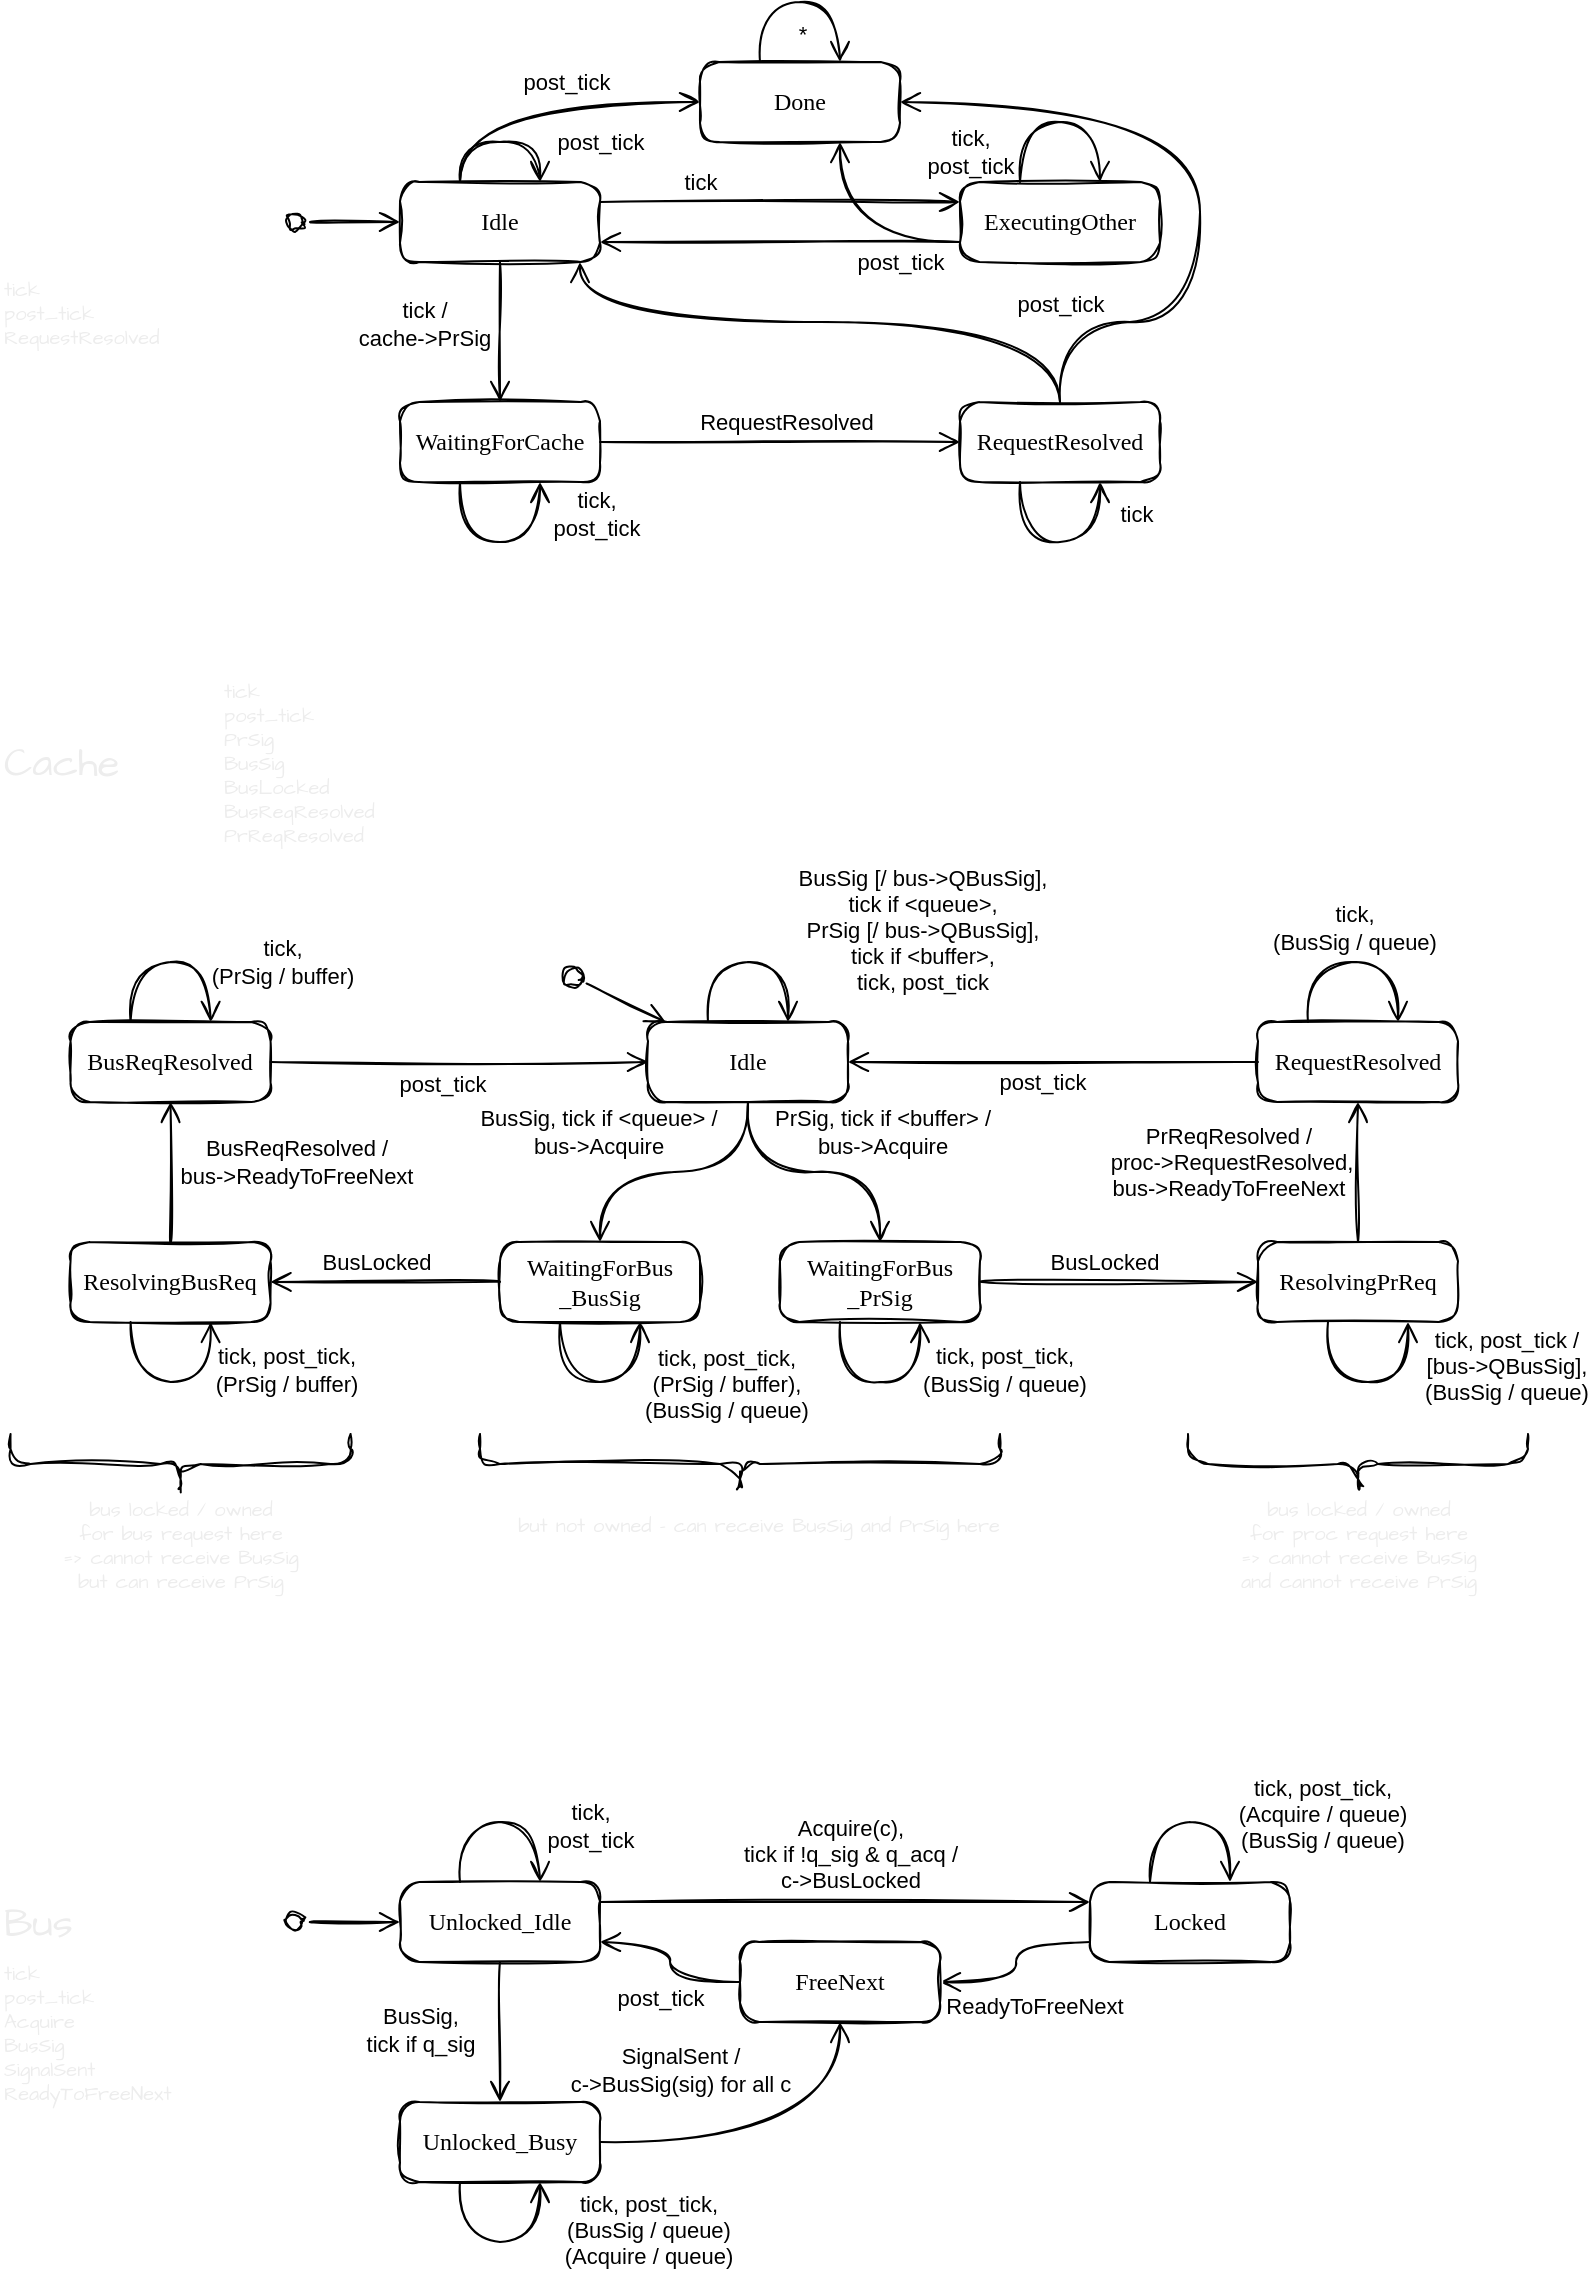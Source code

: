 <mxfile version="20.5.3"><diagram name="Page-1" id="58cdce13-f638-feb5-8d6f-7d28b1aa9fa0"><mxGraphModel dx="813" dy="438" grid="1" gridSize="10" guides="1" tooltips="1" connect="1" arrows="1" fold="1" page="1" pageScale="1" pageWidth="827" pageHeight="1169" math="0" shadow="0"><root><mxCell id="0"/><mxCell id="1" parent="0"/><mxCell id="382b91b5511bd0f7-1" value="" style="ellipse;html=1;shape=startState;rounded=1;shadow=0;comic=0;labelBackgroundColor=none;fontFamily=Verdana;fontSize=12;align=center;direction=south;sketch=1;" parent="1" vertex="1"><mxGeometry x="160" y="112.5" width="15" height="15" as="geometry"/></mxCell><mxCell id="382b91b5511bd0f7-6" value="Idle" style="rounded=1;whiteSpace=wrap;html=1;arcSize=24;shadow=0;comic=0;labelBackgroundColor=none;fontFamily=Verdana;fontSize=12;align=center;sketch=1;" parent="1" vertex="1"><mxGeometry x="220" y="100" width="100" height="40" as="geometry"/></mxCell><mxCell id="2a3bc250acf0617d-9" style="edgeStyle=orthogonalEdgeStyle;html=1;labelBackgroundColor=none;endArrow=open;endSize=8;fontFamily=Verdana;fontSize=12;align=left;rounded=1;sketch=1;curved=1;" parent="1" source="382b91b5511bd0f7-1" target="382b91b5511bd0f7-6" edge="1"><mxGeometry relative="1" as="geometry"/></mxCell><mxCell id="48g4FuNaFuZ4xopkXNud-1" value="ExecutingOther" style="rounded=1;whiteSpace=wrap;html=1;arcSize=24;shadow=0;comic=0;labelBackgroundColor=none;fontFamily=Verdana;fontSize=12;align=center;sketch=1;" parent="1" vertex="1"><mxGeometry x="500" y="100" width="100" height="40" as="geometry"/></mxCell><mxCell id="48g4FuNaFuZ4xopkXNud-3" style="edgeStyle=orthogonalEdgeStyle;html=1;labelBackgroundColor=none;endArrow=open;endSize=8;fontFamily=Verdana;fontSize=12;align=left;rounded=1;sketch=1;curved=1;" parent="1" source="382b91b5511bd0f7-6" target="48g4FuNaFuZ4xopkXNud-1" edge="1"><mxGeometry relative="1" as="geometry"><Array as="points"><mxPoint x="480" y="110"/><mxPoint x="480" y="110"/></Array><mxPoint x="340" y="190" as="sourcePoint"/><mxPoint x="340" y="130" as="targetPoint"/></mxGeometry></mxCell><mxCell id="48g4FuNaFuZ4xopkXNud-19" value="tick" style="edgeLabel;html=1;align=center;verticalAlign=middle;resizable=0;points=[];rounded=1;sketch=1;" parent="48g4FuNaFuZ4xopkXNud-3" vertex="1" connectable="0"><mxGeometry x="0.109" y="-1" relative="1" as="geometry"><mxPoint x="-50" y="-11" as="offset"/></mxGeometry></mxCell><mxCell id="48g4FuNaFuZ4xopkXNud-4" value="Done" style="rounded=1;whiteSpace=wrap;html=1;arcSize=24;shadow=0;comic=0;labelBackgroundColor=none;fontFamily=Verdana;fontSize=12;align=center;sketch=1;" parent="1" vertex="1"><mxGeometry x="370" y="40" width="100" height="40" as="geometry"/></mxCell><mxCell id="48g4FuNaFuZ4xopkXNud-5" style="edgeStyle=orthogonalEdgeStyle;html=1;labelBackgroundColor=none;endArrow=open;endSize=8;fontFamily=Verdana;fontSize=12;align=left;rounded=1;sketch=1;curved=1;" parent="1" source="382b91b5511bd0f7-6" target="48g4FuNaFuZ4xopkXNud-4" edge="1"><mxGeometry relative="1" as="geometry"><Array as="points"><mxPoint x="250" y="60"/></Array><mxPoint x="130" y="60.029" as="sourcePoint"/><mxPoint x="150" y="70" as="targetPoint"/></mxGeometry></mxCell><mxCell id="48g4FuNaFuZ4xopkXNud-18" value="&lt;div&gt;post_tick&lt;/div&gt;" style="edgeLabel;html=1;align=center;verticalAlign=middle;resizable=0;points=[];rounded=1;sketch=1;" parent="48g4FuNaFuZ4xopkXNud-5" vertex="1" connectable="0"><mxGeometry x="0.135" relative="1" as="geometry"><mxPoint x="2" y="-10" as="offset"/></mxGeometry></mxCell><mxCell id="48g4FuNaFuZ4xopkXNud-6" value="WaitingForCache" style="rounded=1;whiteSpace=wrap;html=1;arcSize=24;shadow=0;comic=0;labelBackgroundColor=none;fontFamily=Verdana;fontSize=12;align=center;sketch=1;" parent="1" vertex="1"><mxGeometry x="220" y="210" width="100" height="40" as="geometry"/></mxCell><mxCell id="48g4FuNaFuZ4xopkXNud-7" style="edgeStyle=orthogonalEdgeStyle;html=1;labelBackgroundColor=none;endArrow=open;endSize=8;fontFamily=Verdana;fontSize=12;align=left;rounded=1;sketch=1;curved=1;" parent="1" source="382b91b5511bd0f7-6" target="48g4FuNaFuZ4xopkXNud-6" edge="1"><mxGeometry relative="1" as="geometry"><Array as="points"><mxPoint x="270" y="170"/><mxPoint x="270" y="170"/></Array><mxPoint x="280.029" y="110" as="sourcePoint"/><mxPoint x="400" y="70.029" as="targetPoint"/></mxGeometry></mxCell><mxCell id="48g4FuNaFuZ4xopkXNud-79" value="&lt;div&gt;tick / &lt;br&gt;&lt;/div&gt;&lt;div&gt;cache-&amp;gt;PrSig&lt;/div&gt;" style="edgeLabel;html=1;align=center;verticalAlign=middle;resizable=0;points=[];rounded=1;sketch=1;" parent="48g4FuNaFuZ4xopkXNud-7" vertex="1" connectable="0"><mxGeometry x="-0.678" relative="1" as="geometry"><mxPoint x="-38" y="19" as="offset"/></mxGeometry></mxCell><mxCell id="48g4FuNaFuZ4xopkXNud-8" value="RequestResolved" style="rounded=1;whiteSpace=wrap;html=1;arcSize=24;shadow=0;comic=0;labelBackgroundColor=none;fontFamily=Verdana;fontSize=12;align=center;sketch=1;" parent="1" vertex="1"><mxGeometry x="500" y="210" width="100" height="40" as="geometry"/></mxCell><mxCell id="48g4FuNaFuZ4xopkXNud-9" style="edgeStyle=orthogonalEdgeStyle;html=1;labelBackgroundColor=none;endArrow=open;endSize=8;fontFamily=Verdana;fontSize=12;align=left;rounded=1;sketch=1;curved=1;" parent="1" source="48g4FuNaFuZ4xopkXNud-6" target="48g4FuNaFuZ4xopkXNud-8" edge="1"><mxGeometry relative="1" as="geometry"><Array as="points"><mxPoint x="420" y="230"/><mxPoint x="420" y="230"/></Array><mxPoint x="610.029" y="160" as="sourcePoint"/><mxPoint x="740" y="90.029" as="targetPoint"/></mxGeometry></mxCell><mxCell id="48g4FuNaFuZ4xopkXNud-21" value="RequestResolved" style="edgeLabel;html=1;align=center;verticalAlign=middle;resizable=0;points=[];rounded=1;sketch=1;" parent="48g4FuNaFuZ4xopkXNud-9" vertex="1" connectable="0"><mxGeometry x="-0.063" relative="1" as="geometry"><mxPoint x="8" y="-10" as="offset"/></mxGeometry></mxCell><mxCell id="48g4FuNaFuZ4xopkXNud-10" style="edgeStyle=orthogonalEdgeStyle;html=1;labelBackgroundColor=none;endArrow=open;endSize=8;fontFamily=Verdana;fontSize=12;align=left;rounded=1;sketch=1;curved=1;" parent="1" source="48g4FuNaFuZ4xopkXNud-8" target="382b91b5511bd0f7-6" edge="1"><mxGeometry relative="1" as="geometry"><Array as="points"><mxPoint x="550" y="170"/><mxPoint x="310" y="170"/></Array><mxPoint x="330" y="240" as="sourcePoint"/><mxPoint x="590" y="240" as="targetPoint"/></mxGeometry></mxCell><mxCell id="48g4FuNaFuZ4xopkXNud-11" style="edgeStyle=orthogonalEdgeStyle;html=1;labelBackgroundColor=none;endArrow=open;endSize=8;fontFamily=Verdana;fontSize=12;align=left;rounded=1;sketch=1;curved=1;" parent="1" source="48g4FuNaFuZ4xopkXNud-8" target="48g4FuNaFuZ4xopkXNud-4" edge="1"><mxGeometry relative="1" as="geometry"><Array as="points"><mxPoint x="550" y="170"/><mxPoint x="620" y="170"/><mxPoint x="620" y="60"/></Array><mxPoint x="640.029" y="220" as="sourcePoint"/><mxPoint x="320.029" y="150" as="targetPoint"/></mxGeometry></mxCell><mxCell id="48g4FuNaFuZ4xopkXNud-16" value="post_tick" style="edgeLabel;html=1;align=center;verticalAlign=middle;resizable=0;points=[];rounded=1;sketch=1;" parent="48g4FuNaFuZ4xopkXNud-11" vertex="1" connectable="0"><mxGeometry x="-0.924" y="-1" relative="1" as="geometry"><mxPoint x="-1" y="-35" as="offset"/></mxGeometry></mxCell><mxCell id="48g4FuNaFuZ4xopkXNud-12" style="edgeStyle=orthogonalEdgeStyle;html=1;labelBackgroundColor=none;endArrow=open;endSize=8;fontFamily=Verdana;fontSize=12;align=left;rounded=1;sketch=1;curved=1;" parent="1" source="48g4FuNaFuZ4xopkXNud-1" target="48g4FuNaFuZ4xopkXNud-1" edge="1"><mxGeometry relative="1" as="geometry"><Array as="points"><mxPoint x="530" y="70"/><mxPoint x="570" y="70"/></Array><mxPoint x="499.999" y="80" as="sourcePoint"/><mxPoint x="619.97" y="40.029" as="targetPoint"/></mxGeometry></mxCell><mxCell id="48g4FuNaFuZ4xopkXNud-34" value="&lt;div&gt;tick,&lt;/div&gt;&lt;div&gt;post_tick&lt;br&gt;&lt;/div&gt;" style="edgeLabel;html=1;align=center;verticalAlign=middle;resizable=0;points=[];rounded=1;sketch=1;" parent="48g4FuNaFuZ4xopkXNud-12" vertex="1" connectable="0"><mxGeometry x="-0.175" y="-2" relative="1" as="geometry"><mxPoint x="-37" y="13" as="offset"/></mxGeometry></mxCell><mxCell id="48g4FuNaFuZ4xopkXNud-13" style="edgeStyle=orthogonalEdgeStyle;html=1;labelBackgroundColor=none;endArrow=open;endSize=8;fontFamily=Verdana;fontSize=12;align=left;rounded=1;sketch=1;curved=1;" parent="1" source="48g4FuNaFuZ4xopkXNud-6" target="48g4FuNaFuZ4xopkXNud-6" edge="1"><mxGeometry relative="1" as="geometry"><Array as="points"><mxPoint x="250" y="280"/><mxPoint x="290" y="280"/></Array><mxPoint x="620.029" y="319.97" as="sourcePoint"/><mxPoint x="660.029" y="319.97" as="targetPoint"/></mxGeometry></mxCell><mxCell id="48g4FuNaFuZ4xopkXNud-17" value="&lt;div&gt;tick,&lt;/div&gt;&lt;div&gt;post_tick&lt;br&gt;&lt;/div&gt;" style="edgeLabel;html=1;align=center;verticalAlign=middle;resizable=0;points=[];rounded=1;sketch=1;" parent="48g4FuNaFuZ4xopkXNud-13" vertex="1" connectable="0"><mxGeometry x="0.157" y="-2" relative="1" as="geometry"><mxPoint x="40" y="-16" as="offset"/></mxGeometry></mxCell><mxCell id="48g4FuNaFuZ4xopkXNud-14" style="edgeStyle=orthogonalEdgeStyle;html=1;labelBackgroundColor=none;endArrow=open;endSize=8;fontFamily=Verdana;fontSize=12;align=left;rounded=1;sketch=1;curved=1;" parent="1" source="48g4FuNaFuZ4xopkXNud-1" target="382b91b5511bd0f7-6" edge="1"><mxGeometry relative="1" as="geometry"><Array as="points"><mxPoint x="450" y="130"/><mxPoint x="450" y="130"/></Array><mxPoint x="330" y="120.029" as="sourcePoint"/><mxPoint x="590" y="120.029" as="targetPoint"/></mxGeometry></mxCell><mxCell id="48g4FuNaFuZ4xopkXNud-20" value="post_tick" style="edgeLabel;html=1;align=center;verticalAlign=middle;resizable=0;points=[];rounded=1;sketch=1;" parent="48g4FuNaFuZ4xopkXNud-14" vertex="1" connectable="0"><mxGeometry x="-0.052" y="1" relative="1" as="geometry"><mxPoint x="55" y="9" as="offset"/></mxGeometry></mxCell><mxCell id="48g4FuNaFuZ4xopkXNud-22" value="" style="ellipse;html=1;shape=startState;rounded=1;shadow=0;comic=0;labelBackgroundColor=none;fontFamily=Verdana;fontSize=12;align=center;direction=south;sketch=1;" parent="1" vertex="1"><mxGeometry x="299" y="490" width="15" height="15" as="geometry"/></mxCell><mxCell id="48g4FuNaFuZ4xopkXNud-23" value="Idle" style="rounded=1;whiteSpace=wrap;html=1;arcSize=24;shadow=0;comic=0;labelBackgroundColor=none;fontFamily=Verdana;fontSize=12;align=center;sketch=1;" parent="1" vertex="1"><mxGeometry x="344" y="519.97" width="100" height="40" as="geometry"/></mxCell><mxCell id="48g4FuNaFuZ4xopkXNud-24" style="html=1;labelBackgroundColor=none;endArrow=open;endSize=8;fontFamily=Verdana;fontSize=12;align=left;rounded=1;sketch=1;" parent="1" source="48g4FuNaFuZ4xopkXNud-22" target="48g4FuNaFuZ4xopkXNud-23" edge="1"><mxGeometry relative="1" as="geometry"/></mxCell><mxCell id="48g4FuNaFuZ4xopkXNud-26" value="ResolvingPrReq" style="rounded=1;whiteSpace=wrap;html=1;arcSize=24;shadow=0;comic=0;labelBackgroundColor=none;fontFamily=Verdana;fontSize=12;align=center;sketch=1;" parent="1" vertex="1"><mxGeometry x="649" y="629.97" width="100" height="40" as="geometry"/></mxCell><mxCell id="48g4FuNaFuZ4xopkXNud-30" style="edgeStyle=orthogonalEdgeStyle;html=1;labelBackgroundColor=none;endArrow=open;endSize=8;fontFamily=Verdana;fontSize=12;align=left;rounded=1;sketch=1;curved=1;" parent="1" source="48g4FuNaFuZ4xopkXNud-23" target="48g4FuNaFuZ4xopkXNud-23" edge="1"><mxGeometry relative="1" as="geometry"><Array as="points"><mxPoint x="374" y="490"/><mxPoint x="414" y="490"/></Array><mxPoint x="298.999" y="469.94" as="sourcePoint"/><mxPoint x="338.999" y="469.94" as="targetPoint"/></mxGeometry></mxCell><mxCell id="48g4FuNaFuZ4xopkXNud-31" value="&lt;div&gt;BusSig [/ bus-&amp;gt;QBusSig], &lt;br&gt;&lt;/div&gt;&lt;div&gt;tick if &amp;lt;queue&amp;gt;,&lt;/div&gt;&lt;div&gt;PrSig [/ bus-&amp;gt;QBusSig],&lt;br&gt;&lt;/div&gt;&lt;div&gt;tick if &amp;lt;buffer&amp;gt;,&lt;/div&gt;&lt;div&gt;tick, post_tick&lt;/div&gt;" style="edgeLabel;html=1;align=center;verticalAlign=middle;resizable=0;points=[];rounded=1;sketch=1;" parent="48g4FuNaFuZ4xopkXNud-30" vertex="1" connectable="0"><mxGeometry x="0.157" y="-2" relative="1" as="geometry"><mxPoint x="79" y="-18" as="offset"/></mxGeometry></mxCell><mxCell id="48g4FuNaFuZ4xopkXNud-35" style="edgeStyle=orthogonalEdgeStyle;html=1;labelBackgroundColor=none;endArrow=open;endSize=8;fontFamily=Verdana;fontSize=12;align=left;rounded=1;sketch=1;curved=1;" parent="1" source="48g4FuNaFuZ4xopkXNud-26" target="48g4FuNaFuZ4xopkXNud-26" edge="1"><mxGeometry relative="1" as="geometry"><Array as="points"><mxPoint x="684" y="700"/><mxPoint x="724" y="700"/></Array><mxPoint x="678.999" y="519.97" as="sourcePoint"/><mxPoint x="804" y="690" as="targetPoint"/></mxGeometry></mxCell><mxCell id="48g4FuNaFuZ4xopkXNud-36" value="&lt;div&gt;tick, post_tick / &lt;br&gt;&lt;/div&gt;&lt;div&gt;[bus-&amp;gt;QBusSig],&lt;/div&gt;&lt;div&gt;&lt;div&gt;(BusSig / queue)&lt;br&gt;&lt;/div&gt;&lt;/div&gt;" style="edgeLabel;html=1;align=center;verticalAlign=middle;resizable=0;points=[];rounded=1;sketch=1;" parent="48g4FuNaFuZ4xopkXNud-35" vertex="1" connectable="0"><mxGeometry x="-0.175" y="-2" relative="1" as="geometry"><mxPoint x="77" y="-10" as="offset"/></mxGeometry></mxCell><mxCell id="48g4FuNaFuZ4xopkXNud-38" value="&lt;div&gt;WaitingForBus&lt;/div&gt;&lt;div&gt;_PrSig&lt;br&gt;&lt;/div&gt;" style="rounded=1;whiteSpace=wrap;html=1;arcSize=24;shadow=0;comic=0;labelBackgroundColor=none;fontFamily=Verdana;fontSize=12;align=center;sketch=1;" parent="1" vertex="1"><mxGeometry x="410" y="629.97" width="100" height="40" as="geometry"/></mxCell><mxCell id="48g4FuNaFuZ4xopkXNud-39" style="edgeStyle=orthogonalEdgeStyle;html=1;labelBackgroundColor=none;endArrow=open;endSize=8;fontFamily=Verdana;fontSize=12;align=left;rounded=1;sketch=1;curved=1;" parent="1" source="48g4FuNaFuZ4xopkXNud-23" target="48g4FuNaFuZ4xopkXNud-38" edge="1"><mxGeometry relative="1" as="geometry"><Array as="points"/><mxPoint x="394.029" y="559.97" as="sourcePoint"/><mxPoint x="524" y="489.999" as="targetPoint"/></mxGeometry></mxCell><mxCell id="48g4FuNaFuZ4xopkXNud-42" value="&lt;div&gt;PrSig, tick if &amp;lt;buffer&amp;gt; /&lt;/div&gt;&lt;div&gt;bus-&amp;gt;Acquire&lt;br&gt;&lt;/div&gt;" style="edgeLabel;html=1;align=center;verticalAlign=middle;resizable=0;points=[];rounded=1;sketch=1;" parent="48g4FuNaFuZ4xopkXNud-39" vertex="1" connectable="0"><mxGeometry x="0.269" y="1" relative="1" as="geometry"><mxPoint x="15" y="-19" as="offset"/></mxGeometry></mxCell><mxCell id="48g4FuNaFuZ4xopkXNud-40" style="edgeStyle=orthogonalEdgeStyle;html=1;labelBackgroundColor=none;endArrow=open;endSize=8;fontFamily=Verdana;fontSize=12;align=left;rounded=1;sketch=1;curved=1;" parent="1" source="48g4FuNaFuZ4xopkXNud-38" target="48g4FuNaFuZ4xopkXNud-38" edge="1"><mxGeometry relative="1" as="geometry"><Array as="points"><mxPoint x="440" y="700"/><mxPoint x="480" y="700"/></Array><mxPoint x="744.029" y="739.94" as="sourcePoint"/><mxPoint x="784.029" y="739.94" as="targetPoint"/></mxGeometry></mxCell><mxCell id="48g4FuNaFuZ4xopkXNud-41" value="&lt;div&gt;tick, post_tick,&lt;/div&gt;&lt;div&gt;(BusSig / queue)&lt;br&gt;&lt;/div&gt;" style="edgeLabel;html=1;align=center;verticalAlign=middle;resizable=0;points=[];rounded=1;sketch=1;" parent="48g4FuNaFuZ4xopkXNud-40" vertex="1" connectable="0"><mxGeometry x="0.157" y="-2" relative="1" as="geometry"><mxPoint x="54" y="-8" as="offset"/></mxGeometry></mxCell><mxCell id="48g4FuNaFuZ4xopkXNud-43" style="edgeStyle=orthogonalEdgeStyle;html=1;labelBackgroundColor=none;endArrow=open;endSize=8;fontFamily=Verdana;fontSize=12;align=left;rounded=1;sketch=1;curved=1;" parent="1" source="48g4FuNaFuZ4xopkXNud-38" target="48g4FuNaFuZ4xopkXNud-26" edge="1"><mxGeometry relative="1" as="geometry"><Array as="points"><mxPoint x="739" y="649.97"/></Array><mxPoint x="454" y="539.999" as="sourcePoint"/><mxPoint x="699" y="539.999" as="targetPoint"/></mxGeometry></mxCell><mxCell id="48g4FuNaFuZ4xopkXNud-44" value="&lt;div&gt;BusLocked&lt;/div&gt;" style="edgeLabel;html=1;align=center;verticalAlign=middle;resizable=0;points=[];rounded=1;sketch=1;" parent="48g4FuNaFuZ4xopkXNud-43" vertex="1" connectable="0"><mxGeometry x="0.135" relative="1" as="geometry"><mxPoint x="-17" y="-10" as="offset"/></mxGeometry></mxCell><mxCell id="48g4FuNaFuZ4xopkXNud-45" value="" style="ellipse;html=1;shape=startState;rounded=1;shadow=0;comic=0;labelBackgroundColor=none;fontFamily=Verdana;fontSize=12;align=center;direction=south;sketch=1;" parent="1" vertex="1"><mxGeometry x="160" y="962.5" width="15" height="15" as="geometry"/></mxCell><mxCell id="48g4FuNaFuZ4xopkXNud-46" value="Unlocked_Idle" style="rounded=1;whiteSpace=wrap;html=1;arcSize=24;shadow=0;comic=0;labelBackgroundColor=none;fontFamily=Verdana;fontSize=12;align=center;sketch=1;" parent="1" vertex="1"><mxGeometry x="220" y="950" width="100" height="40" as="geometry"/></mxCell><mxCell id="48g4FuNaFuZ4xopkXNud-47" style="edgeStyle=orthogonalEdgeStyle;html=1;labelBackgroundColor=none;endArrow=open;endSize=8;fontFamily=Verdana;fontSize=12;align=left;rounded=1;sketch=1;curved=1;" parent="1" source="48g4FuNaFuZ4xopkXNud-45" target="48g4FuNaFuZ4xopkXNud-46" edge="1"><mxGeometry relative="1" as="geometry"/></mxCell><mxCell id="48g4FuNaFuZ4xopkXNud-48" value="Locked" style="rounded=1;whiteSpace=wrap;html=1;arcSize=24;shadow=0;comic=0;labelBackgroundColor=none;fontFamily=Verdana;fontSize=12;align=center;sketch=1;" parent="1" vertex="1"><mxGeometry x="565" y="950" width="100" height="40" as="geometry"/></mxCell><mxCell id="48g4FuNaFuZ4xopkXNud-49" style="edgeStyle=orthogonalEdgeStyle;html=1;labelBackgroundColor=none;endArrow=open;endSize=8;fontFamily=Verdana;fontSize=12;align=left;rounded=1;sketch=1;curved=1;" parent="1" source="48g4FuNaFuZ4xopkXNud-46" target="48g4FuNaFuZ4xopkXNud-48" edge="1"><mxGeometry relative="1" as="geometry"><Array as="points"><mxPoint x="415" y="960"/><mxPoint x="415" y="960"/></Array><mxPoint x="130" y="910.029" as="sourcePoint"/><mxPoint x="150" y="920" as="targetPoint"/></mxGeometry></mxCell><mxCell id="48g4FuNaFuZ4xopkXNud-50" value="&lt;div&gt;Acquire(c),&lt;/div&gt;&lt;div&gt;tick if !q_sig &amp;amp; q_acq / &lt;br&gt;&lt;/div&gt;&lt;div&gt;c-&amp;gt;BusLocked&lt;/div&gt;" style="edgeLabel;html=1;align=center;verticalAlign=middle;resizable=0;points=[];rounded=1;sketch=1;" parent="48g4FuNaFuZ4xopkXNud-49" vertex="1" connectable="0"><mxGeometry x="0.135" relative="1" as="geometry"><mxPoint x="-14" y="-24" as="offset"/></mxGeometry></mxCell><mxCell id="48g4FuNaFuZ4xopkXNud-51" style="edgeStyle=orthogonalEdgeStyle;html=1;labelBackgroundColor=none;endArrow=open;endSize=8;fontFamily=Verdana;fontSize=12;align=left;rounded=1;sketch=1;curved=1;" parent="1" source="48g4FuNaFuZ4xopkXNud-46" target="48g4FuNaFuZ4xopkXNud-46" edge="1"><mxGeometry relative="1" as="geometry"><Array as="points"><mxPoint x="250" y="920"/><mxPoint x="290" y="920"/></Array><mxPoint x="174.999" y="899.97" as="sourcePoint"/><mxPoint x="214.999" y="899.97" as="targetPoint"/></mxGeometry></mxCell><mxCell id="48g4FuNaFuZ4xopkXNud-52" value="&lt;div&gt;tick,&lt;/div&gt;&lt;div&gt;post_tick&lt;br&gt;&lt;/div&gt;" style="edgeLabel;html=1;align=center;verticalAlign=middle;resizable=0;points=[];rounded=1;sketch=1;" parent="48g4FuNaFuZ4xopkXNud-51" vertex="1" connectable="0"><mxGeometry x="0.157" y="-2" relative="1" as="geometry"><mxPoint x="37" as="offset"/></mxGeometry></mxCell><mxCell id="48g4FuNaFuZ4xopkXNud-53" style="edgeStyle=orthogonalEdgeStyle;html=1;labelBackgroundColor=none;endArrow=open;endSize=8;fontFamily=Verdana;fontSize=12;align=left;rounded=1;sketch=1;curved=1;" parent="1" source="48g4FuNaFuZ4xopkXNud-48" target="48g4FuNaFuZ4xopkXNud-64" edge="1"><mxGeometry relative="1" as="geometry"><Array as="points"><mxPoint x="528" y="980"/><mxPoint x="528" y="1000"/></Array><mxPoint x="330" y="989.999" as="sourcePoint"/><mxPoint x="575" y="989.999" as="targetPoint"/></mxGeometry></mxCell><mxCell id="48g4FuNaFuZ4xopkXNud-54" value="ReadyToFreeNext" style="edgeLabel;html=1;align=center;verticalAlign=middle;resizable=0;points=[];rounded=1;sketch=1;" parent="48g4FuNaFuZ4xopkXNud-53" vertex="1" connectable="0"><mxGeometry x="0.135" relative="1" as="geometry"><mxPoint x="9" y="15" as="offset"/></mxGeometry></mxCell><mxCell id="48g4FuNaFuZ4xopkXNud-55" style="edgeStyle=orthogonalEdgeStyle;html=1;labelBackgroundColor=none;endArrow=open;endSize=8;fontFamily=Verdana;fontSize=12;align=left;rounded=1;sketch=1;curved=1;" parent="1" source="48g4FuNaFuZ4xopkXNud-48" target="48g4FuNaFuZ4xopkXNud-48" edge="1"><mxGeometry relative="1" as="geometry"><Array as="points"><mxPoint x="595" y="920"/><mxPoint x="635" y="920"/></Array><mxPoint x="594.999" y="950" as="sourcePoint"/><mxPoint x="634.999" y="950" as="targetPoint"/></mxGeometry></mxCell><mxCell id="48g4FuNaFuZ4xopkXNud-56" value="&lt;div&gt;tick, post_tick,&lt;/div&gt;&lt;div&gt;(Acquire / queue)&lt;/div&gt;&lt;div&gt;(BusSig / queue)&lt;br&gt;&lt;/div&gt;" style="edgeLabel;html=1;align=center;verticalAlign=middle;resizable=0;points=[];rounded=1;sketch=1;" parent="48g4FuNaFuZ4xopkXNud-55" vertex="1" connectable="0"><mxGeometry x="-0.175" y="-2" relative="1" as="geometry"><mxPoint x="74" y="-6" as="offset"/></mxGeometry></mxCell><mxCell id="48g4FuNaFuZ4xopkXNud-57" value="Unlocked_Busy" style="rounded=1;whiteSpace=wrap;html=1;arcSize=24;shadow=0;comic=0;labelBackgroundColor=none;fontFamily=Verdana;fontSize=12;align=center;sketch=1;" parent="1" vertex="1"><mxGeometry x="220" y="1060" width="100" height="40" as="geometry"/></mxCell><mxCell id="48g4FuNaFuZ4xopkXNud-58" style="edgeStyle=orthogonalEdgeStyle;html=1;labelBackgroundColor=none;endArrow=open;endSize=8;fontFamily=Verdana;fontSize=12;align=left;rounded=1;sketch=1;curved=1;" parent="1" source="48g4FuNaFuZ4xopkXNud-46" target="48g4FuNaFuZ4xopkXNud-57" edge="1"><mxGeometry relative="1" as="geometry"><Array as="points"><mxPoint x="270" y="1010"/><mxPoint x="270" y="1010"/></Array><mxPoint x="270.029" y="990" as="sourcePoint"/><mxPoint x="400" y="920.029" as="targetPoint"/></mxGeometry></mxCell><mxCell id="48g4FuNaFuZ4xopkXNud-59" value="&lt;div&gt;BusSig, &lt;br&gt;&lt;/div&gt;&lt;div&gt;tick if q_sig&lt;br&gt;&lt;/div&gt;" style="edgeLabel;html=1;align=center;verticalAlign=middle;resizable=0;points=[];rounded=1;sketch=1;" parent="48g4FuNaFuZ4xopkXNud-58" vertex="1" connectable="0"><mxGeometry x="0.269" y="1" relative="1" as="geometry"><mxPoint x="-41" y="-11" as="offset"/></mxGeometry></mxCell><mxCell id="48g4FuNaFuZ4xopkXNud-60" style="edgeStyle=orthogonalEdgeStyle;html=1;labelBackgroundColor=none;endArrow=open;endSize=8;fontFamily=Verdana;fontSize=12;align=left;rounded=1;sketch=1;curved=1;" parent="1" source="48g4FuNaFuZ4xopkXNud-57" target="48g4FuNaFuZ4xopkXNud-57" edge="1"><mxGeometry relative="1" as="geometry"><Array as="points"><mxPoint x="250" y="1130"/><mxPoint x="290" y="1130"/></Array><mxPoint x="620.029" y="1169.97" as="sourcePoint"/><mxPoint x="660.029" y="1169.97" as="targetPoint"/></mxGeometry></mxCell><mxCell id="48g4FuNaFuZ4xopkXNud-61" value="&lt;div&gt;tick, post_tick,&lt;/div&gt;&lt;div&gt;(BusSig / queue)&lt;/div&gt;&lt;div&gt;(Acquire / queue)&lt;br&gt;&lt;/div&gt;" style="edgeLabel;html=1;align=center;verticalAlign=middle;resizable=0;points=[];rounded=1;sketch=1;" parent="48g4FuNaFuZ4xopkXNud-60" vertex="1" connectable="0"><mxGeometry x="0.157" y="-2" relative="1" as="geometry"><mxPoint x="66" y="-8" as="offset"/></mxGeometry></mxCell><mxCell id="48g4FuNaFuZ4xopkXNud-64" value="FreeNext" style="rounded=1;whiteSpace=wrap;html=1;arcSize=24;shadow=0;comic=0;labelBackgroundColor=none;fontFamily=Verdana;fontSize=12;align=center;sketch=1;" parent="1" vertex="1"><mxGeometry x="390" y="980" width="100" height="40" as="geometry"/></mxCell><mxCell id="48g4FuNaFuZ4xopkXNud-65" style="edgeStyle=orthogonalEdgeStyle;html=1;labelBackgroundColor=none;endArrow=open;endSize=8;fontFamily=Verdana;fontSize=12;align=left;rounded=1;sketch=1;curved=1;" parent="1" source="48g4FuNaFuZ4xopkXNud-64" target="48g4FuNaFuZ4xopkXNud-46" edge="1"><mxGeometry relative="1" as="geometry"><Array as="points"><mxPoint x="355" y="1000"/><mxPoint x="355" y="980"/></Array><mxPoint x="415" y="879.999" as="sourcePoint"/><mxPoint x="340" y="909.999" as="targetPoint"/></mxGeometry></mxCell><mxCell id="48g4FuNaFuZ4xopkXNud-66" value="post_tick" style="edgeLabel;html=1;align=center;verticalAlign=middle;resizable=0;points=[];rounded=1;sketch=1;" parent="48g4FuNaFuZ4xopkXNud-65" vertex="1" connectable="0"><mxGeometry x="0.135" relative="1" as="geometry"><mxPoint x="-5" y="24" as="offset"/></mxGeometry></mxCell><mxCell id="48g4FuNaFuZ4xopkXNud-68" style="edgeStyle=orthogonalEdgeStyle;html=1;labelBackgroundColor=none;endArrow=open;endSize=8;fontFamily=Verdana;fontSize=12;align=left;rounded=1;sketch=1;curved=1;" parent="1" source="48g4FuNaFuZ4xopkXNud-57" target="48g4FuNaFuZ4xopkXNud-64" edge="1"><mxGeometry relative="1" as="geometry"><Array as="points"><mxPoint x="440" y="1080"/></Array><mxPoint x="260.029" y="1000" as="sourcePoint"/><mxPoint x="260.029" y="1070" as="targetPoint"/></mxGeometry></mxCell><mxCell id="48g4FuNaFuZ4xopkXNud-69" value="&lt;div&gt;SignalSent /&lt;/div&gt;&lt;div&gt;c-&amp;gt;BusSig(sig) for all c&lt;br&gt;&lt;/div&gt;" style="edgeLabel;html=1;align=center;verticalAlign=middle;resizable=0;points=[];rounded=1;sketch=1;" parent="48g4FuNaFuZ4xopkXNud-68" vertex="1" connectable="0"><mxGeometry x="0.269" y="1" relative="1" as="geometry"><mxPoint x="-74" y="-35" as="offset"/></mxGeometry></mxCell><mxCell id="48g4FuNaFuZ4xopkXNud-74" value="RequestResolved" style="rounded=1;whiteSpace=wrap;html=1;arcSize=24;shadow=0;comic=0;labelBackgroundColor=none;fontFamily=Verdana;fontSize=12;align=center;sketch=1;" parent="1" vertex="1"><mxGeometry x="649" y="519.97" width="100" height="40" as="geometry"/></mxCell><mxCell id="48g4FuNaFuZ4xopkXNud-75" style="edgeStyle=orthogonalEdgeStyle;html=1;labelBackgroundColor=none;endArrow=open;endSize=8;fontFamily=Verdana;fontSize=12;align=left;rounded=1;sketch=1;curved=1;" parent="1" source="48g4FuNaFuZ4xopkXNud-26" target="48g4FuNaFuZ4xopkXNud-74" edge="1"><mxGeometry relative="1" as="geometry"><Array as="points"><mxPoint x="699" y="610"/><mxPoint x="699" y="610"/></Array><mxPoint x="689" y="529.97" as="sourcePoint"/><mxPoint x="729" y="529.97" as="targetPoint"/></mxGeometry></mxCell><mxCell id="48g4FuNaFuZ4xopkXNud-76" value="&lt;div&gt;PrReqResolved /&lt;/div&gt;&lt;div&gt;&amp;nbsp;proc-&amp;gt;RequestResolved,&lt;/div&gt;&lt;div&gt;bus-&amp;gt;ReadyToFreeNext&lt;br&gt;&lt;/div&gt;" style="edgeLabel;html=1;align=center;verticalAlign=middle;resizable=0;points=[];rounded=1;sketch=1;" parent="48g4FuNaFuZ4xopkXNud-75" vertex="1" connectable="0"><mxGeometry x="-0.175" y="-2" relative="1" as="geometry"><mxPoint x="-67" y="-11" as="offset"/></mxGeometry></mxCell><mxCell id="48g4FuNaFuZ4xopkXNud-77" style="edgeStyle=orthogonalEdgeStyle;html=1;labelBackgroundColor=none;endArrow=open;endSize=8;fontFamily=Verdana;fontSize=12;align=left;rounded=1;sketch=1;curved=1;" parent="1" source="48g4FuNaFuZ4xopkXNud-74" target="48g4FuNaFuZ4xopkXNud-23" edge="1"><mxGeometry relative="1" as="geometry"><Array as="points"><mxPoint x="574" y="540"/><mxPoint x="574" y="540"/></Array><mxPoint x="484.029" y="569.94" as="sourcePoint"/><mxPoint x="394" y="589.999" as="targetPoint"/></mxGeometry></mxCell><mxCell id="48g4FuNaFuZ4xopkXNud-78" value="post_tick" style="edgeLabel;html=1;align=center;verticalAlign=middle;resizable=0;points=[];rounded=1;sketch=1;" parent="48g4FuNaFuZ4xopkXNud-77" vertex="1" connectable="0"><mxGeometry x="-0.175" y="-2" relative="1" as="geometry"><mxPoint x="-24" y="12" as="offset"/></mxGeometry></mxCell><mxCell id="48g4FuNaFuZ4xopkXNud-80" style="edgeStyle=orthogonalEdgeStyle;html=1;labelBackgroundColor=none;endArrow=open;endSize=8;fontFamily=Verdana;fontSize=12;align=left;rounded=1;sketch=1;curved=1;" parent="1" source="48g4FuNaFuZ4xopkXNud-4" target="48g4FuNaFuZ4xopkXNud-4" edge="1"><mxGeometry relative="1" as="geometry"><Array as="points"><mxPoint x="400" y="10"/><mxPoint x="440" y="10"/></Array><mxPoint x="399.999" y="40" as="sourcePoint"/><mxPoint x="439.999" y="40" as="targetPoint"/></mxGeometry></mxCell><mxCell id="48g4FuNaFuZ4xopkXNud-81" value="*" style="edgeLabel;html=1;align=center;verticalAlign=middle;resizable=0;points=[];rounded=1;sketch=1;" parent="48g4FuNaFuZ4xopkXNud-80" vertex="1" connectable="0"><mxGeometry x="-0.175" y="-2" relative="1" as="geometry"><mxPoint x="9" y="14" as="offset"/></mxGeometry></mxCell><mxCell id="48g4FuNaFuZ4xopkXNud-84" style="edgeStyle=orthogonalEdgeStyle;html=1;labelBackgroundColor=none;endArrow=open;endSize=8;fontFamily=Verdana;fontSize=12;align=left;rounded=1;sketch=1;curved=1;" parent="1" source="48g4FuNaFuZ4xopkXNud-74" target="48g4FuNaFuZ4xopkXNud-74" edge="1"><mxGeometry relative="1" as="geometry"><Array as="points"><mxPoint x="674" y="490"/><mxPoint x="719" y="490"/></Array><mxPoint x="678.999" y="519.97" as="sourcePoint"/><mxPoint x="718.999" y="519.97" as="targetPoint"/></mxGeometry></mxCell><mxCell id="48g4FuNaFuZ4xopkXNud-85" value="&lt;div&gt;tick,&lt;/div&gt;&lt;div&gt;&lt;div&gt;&lt;div&gt;(BusSig / queue)&lt;br&gt;&lt;/div&gt;&lt;/div&gt;&lt;/div&gt;" style="edgeLabel;html=1;align=center;verticalAlign=middle;resizable=0;points=[];rounded=1;sketch=1;" parent="48g4FuNaFuZ4xopkXNud-84" vertex="1" connectable="0"><mxGeometry x="0.157" y="-2" relative="1" as="geometry"><mxPoint x="-8" y="-19" as="offset"/></mxGeometry></mxCell><mxCell id="48g4FuNaFuZ4xopkXNud-89" value="&lt;div align=&quot;left&quot;&gt;&lt;font color=&quot;#FFFFFF&quot;&gt;Processor&lt;/font&gt;&lt;/div&gt;" style="text;html=1;align=left;verticalAlign=middle;resizable=0;points=[];autosize=1;strokeColor=none;fillColor=none;fontSize=20;fontFamily=Architects Daughter;fontColor=#808080;sketch=1;hachureGap=4;jiggle=2;fontSource=https%3A%2F%2Ffonts.googleapis.com%2Fcss%3Ffamily%3DArchitects%2BDaughter;" parent="1" vertex="1"><mxGeometry x="20" y="100" width="120" height="40" as="geometry"/></mxCell><mxCell id="48g4FuNaFuZ4xopkXNud-90" value="&lt;div align=&quot;left&quot;&gt;&lt;font color=&quot;#EDEDED&quot;&gt;Cache&lt;/font&gt;&lt;/div&gt;" style="text;html=1;align=left;verticalAlign=middle;resizable=0;points=[];autosize=1;strokeColor=none;fillColor=none;fontSize=20;fontFamily=Architects Daughter;fontColor=#808080;sketch=1;hachureGap=4;jiggle=2;fontSource=https%3A%2F%2Ffonts.googleapis.com%2Fcss%3Ffamily%3DArchitects%2BDaughter;" parent="1" vertex="1"><mxGeometry x="20" y="369.97" width="80" height="40" as="geometry"/></mxCell><mxCell id="48g4FuNaFuZ4xopkXNud-91" value="&lt;div align=&quot;left&quot;&gt;&lt;font color=&quot;#EDEDED&quot;&gt;Bus&lt;/font&gt;&lt;/div&gt;" style="text;html=1;align=left;verticalAlign=middle;resizable=0;points=[];autosize=1;strokeColor=none;fillColor=none;fontSize=20;fontFamily=Architects Daughter;fontColor=#808080;sketch=1;hachureGap=4;jiggle=2;fontSource=https%3A%2F%2Ffonts.googleapis.com%2Fcss%3Ffamily%3DArchitects%2BDaughter;" parent="1" vertex="1"><mxGeometry x="20" y="950" width="60" height="40" as="geometry"/></mxCell><mxCell id="48g4FuNaFuZ4xopkXNud-92" style="edgeStyle=orthogonalEdgeStyle;html=1;labelBackgroundColor=none;endArrow=open;endSize=8;fontFamily=Verdana;fontSize=12;align=left;rounded=1;sketch=1;curved=1;" parent="1" source="382b91b5511bd0f7-6" target="382b91b5511bd0f7-6" edge="1"><mxGeometry relative="1" as="geometry"><Array as="points"><mxPoint x="250" y="80"/><mxPoint x="290" y="80"/></Array><mxPoint x="190.0" y="70" as="sourcePoint"/><mxPoint x="230.0" y="70" as="targetPoint"/></mxGeometry></mxCell><mxCell id="48g4FuNaFuZ4xopkXNud-93" value="post_tick" style="edgeLabel;html=1;align=center;verticalAlign=middle;resizable=0;points=[];rounded=1;sketch=1;" parent="48g4FuNaFuZ4xopkXNud-92" vertex="1" connectable="0"><mxGeometry x="-0.175" y="-2" relative="1" as="geometry"><mxPoint x="57" y="-2" as="offset"/></mxGeometry></mxCell><mxCell id="48g4FuNaFuZ4xopkXNud-96" style="edgeStyle=orthogonalEdgeStyle;html=1;labelBackgroundColor=none;endArrow=open;endSize=8;fontFamily=Verdana;fontSize=12;align=left;rounded=1;sketch=1;curved=1;" parent="1" source="48g4FuNaFuZ4xopkXNud-8" target="48g4FuNaFuZ4xopkXNud-8" edge="1"><mxGeometry relative="1" as="geometry"><Array as="points"><mxPoint x="530" y="280"/><mxPoint x="570" y="280"/></Array><mxPoint x="530" y="260" as="sourcePoint"/><mxPoint x="570" y="260" as="targetPoint"/></mxGeometry></mxCell><mxCell id="48g4FuNaFuZ4xopkXNud-97" value="&lt;div&gt;tick&lt;/div&gt;" style="edgeLabel;html=1;align=center;verticalAlign=middle;resizable=0;points=[];rounded=1;sketch=1;" parent="48g4FuNaFuZ4xopkXNud-96" vertex="1" connectable="0"><mxGeometry x="0.157" y="-2" relative="1" as="geometry"><mxPoint x="30" y="-16" as="offset"/></mxGeometry></mxCell><mxCell id="48g4FuNaFuZ4xopkXNud-100" value="&lt;div style=&quot;font-size: 10px;&quot; align=&quot;left&quot;&gt;&lt;font style=&quot;font-size: 10px;&quot;&gt;tick&lt;/font&gt;&lt;/div&gt;&lt;div style=&quot;font-size: 10px;&quot; align=&quot;left&quot;&gt;&lt;font style=&quot;font-size: 10px;&quot;&gt;post_tick&lt;/font&gt;&lt;/div&gt;&lt;div style=&quot;font-size: 10px;&quot; align=&quot;left&quot;&gt;&lt;font style=&quot;font-size: 10px;&quot;&gt;RequestResolved&lt;br&gt;&lt;/font&gt;&lt;/div&gt;" style="text;html=1;align=left;verticalAlign=middle;resizable=0;points=[];autosize=1;strokeColor=none;fillColor=none;fontSize=20;fontFamily=Architects Daughter;fontColor=#EDEDED;sketch=1;hachureGap=4;jiggle=2;fontSource=https%3A%2F%2Ffonts.googleapis.com%2Fcss%3Ffamily%3DArchitects%2BDaughter;" parent="1" vertex="1"><mxGeometry x="20" y="140" width="100" height="50" as="geometry"/></mxCell><mxCell id="48g4FuNaFuZ4xopkXNud-101" value="&lt;div style=&quot;font-size: 10px;&quot; align=&quot;left&quot;&gt;&lt;font style=&quot;font-size: 10px;&quot;&gt;tick&lt;br&gt;&lt;/font&gt;&lt;/div&gt;&lt;div style=&quot;font-size: 10px;&quot; align=&quot;left&quot;&gt;&lt;font style=&quot;font-size: 10px;&quot;&gt;post_tick&lt;/font&gt;&lt;/div&gt;&lt;div style=&quot;font-size: 10px;&quot; align=&quot;left&quot;&gt;&lt;font style=&quot;font-size: 10px;&quot;&gt;PrSig&lt;br&gt;&lt;/font&gt;&lt;/div&gt;&lt;div style=&quot;font-size: 10px;&quot; align=&quot;left&quot;&gt;&lt;font style=&quot;font-size: 10px;&quot;&gt;BusSig&lt;br&gt;&lt;/font&gt;&lt;/div&gt;&lt;div style=&quot;font-size: 10px;&quot; align=&quot;left&quot;&gt;&lt;font style=&quot;font-size: 10px;&quot;&gt;BusLocked&lt;/font&gt;&lt;/div&gt;&lt;div style=&quot;font-size: 10px;&quot; align=&quot;left&quot;&gt;&lt;font style=&quot;font-size: 10px;&quot;&gt;BusReqResolved&lt;/font&gt;&lt;/div&gt;&lt;div style=&quot;font-size: 10px;&quot; align=&quot;left&quot;&gt;&lt;font style=&quot;font-size: 10px;&quot;&gt;PrReqResolved&lt;br&gt;&lt;/font&gt;&lt;/div&gt;" style="text;html=1;align=left;verticalAlign=middle;resizable=0;points=[];autosize=1;strokeColor=none;fillColor=none;fontSize=20;fontFamily=Architects Daughter;fontColor=#EDEDED;sketch=1;hachureGap=4;jiggle=2;fontSource=https%3A%2F%2Ffonts.googleapis.com%2Fcss%3Ffamily%3DArchitects%2BDaughter;" parent="1" vertex="1"><mxGeometry x="130" y="339.97" width="100" height="100" as="geometry"/></mxCell><mxCell id="48g4FuNaFuZ4xopkXNud-102" value="&lt;div style=&quot;font-size: 10px;&quot; align=&quot;left&quot;&gt;&lt;font style=&quot;font-size: 10px;&quot;&gt;tick&lt;br&gt;&lt;/font&gt;&lt;/div&gt;&lt;div style=&quot;font-size: 10px;&quot; align=&quot;left&quot;&gt;&lt;font style=&quot;font-size: 10px;&quot;&gt;post_tick&lt;/font&gt;&lt;/div&gt;&lt;div style=&quot;font-size: 10px;&quot; align=&quot;left&quot;&gt;&lt;font style=&quot;font-size: 10px;&quot;&gt;Acquire&lt;/font&gt;&lt;/div&gt;&lt;div style=&quot;font-size: 10px;&quot; align=&quot;left&quot;&gt;&lt;font style=&quot;font-size: 10px;&quot;&gt;BusSig&lt;/font&gt;&lt;/div&gt;&lt;div style=&quot;font-size: 10px;&quot; align=&quot;left&quot;&gt;&lt;font style=&quot;font-size: 10px;&quot;&gt;SignalSent&lt;br&gt;&lt;/font&gt;&lt;/div&gt;&lt;div style=&quot;font-size: 10px;&quot; align=&quot;left&quot;&gt;&lt;font style=&quot;font-size: 10px;&quot;&gt;ReadyToFreeNext&lt;br&gt;&lt;/font&gt;&lt;/div&gt;" style="text;html=1;align=left;verticalAlign=middle;resizable=0;points=[];autosize=1;strokeColor=none;fillColor=none;fontSize=20;fontFamily=Architects Daughter;fontColor=#EDEDED;sketch=1;hachureGap=4;jiggle=2;fontSource=https%3A%2F%2Ffonts.googleapis.com%2Fcss%3Ffamily%3DArchitects%2BDaughter;" parent="1" vertex="1"><mxGeometry x="20" y="980" width="110" height="90" as="geometry"/></mxCell><mxCell id="48g4FuNaFuZ4xopkXNud-116" value="" style="shape=curlyBracket;whiteSpace=wrap;html=1;rounded=1;labelPosition=left;verticalLabelPosition=middle;align=right;verticalAlign=middle;labelBackgroundColor=#808080;labelBorderColor=#808080;sketch=1;hachureGap=4;jiggle=2;fontFamily=Architects Daughter;fontSource=https%3A%2F%2Ffonts.googleapis.com%2Fcss%3Ffamily%3DArchitects%2BDaughter;fontSize=10;fontColor=#EDEDED;direction=north;" parent="1" vertex="1"><mxGeometry x="260" y="726" width="260" height="30" as="geometry"/></mxCell><mxCell id="48g4FuNaFuZ4xopkXNud-122" value="&lt;div&gt;but not owned - can receive BusSig and PrSig here&lt;br&gt;&lt;/div&gt;" style="text;html=1;align=center;verticalAlign=middle;resizable=0;points=[];autosize=1;strokeColor=none;fillColor=none;fontSize=10;fontFamily=Architects Daughter;fontColor=#EDEDED;sketch=1;hachureGap=4;jiggle=2;fontSource=https%3A%2F%2Ffonts.googleapis.com%2Fcss%3Ffamily%3DArchitects%2BDaughter;" parent="1" vertex="1"><mxGeometry x="269" y="756" width="260" height="30" as="geometry"/></mxCell><mxCell id="48g4FuNaFuZ4xopkXNud-124" value="" style="shape=curlyBracket;whiteSpace=wrap;html=1;rounded=1;labelPosition=left;verticalLabelPosition=middle;align=right;verticalAlign=middle;labelBackgroundColor=#808080;labelBorderColor=#808080;sketch=1;hachureGap=4;jiggle=2;fontFamily=Architects Daughter;fontSource=https%3A%2F%2Ffonts.googleapis.com%2Fcss%3Ffamily%3DArchitects%2BDaughter;fontSize=10;fontColor=#EDEDED;direction=north;" parent="1" vertex="1"><mxGeometry x="614" y="726" width="170" height="30" as="geometry"/></mxCell><mxCell id="48g4FuNaFuZ4xopkXNud-125" value="&lt;div&gt;bus locked / owned &lt;br&gt;&lt;/div&gt;&lt;div&gt;for proc request here&lt;/div&gt;&lt;div&gt;=&amp;gt; cannot receive BusSig&lt;/div&gt;&lt;div&gt;and cannot receive PrSig&lt;br&gt;&lt;/div&gt;" style="text;html=1;align=center;verticalAlign=middle;resizable=0;points=[];autosize=1;strokeColor=none;fillColor=none;fontSize=10;fontFamily=Architects Daughter;fontColor=#EDEDED;sketch=1;hachureGap=4;jiggle=2;fontSource=https%3A%2F%2Ffonts.googleapis.com%2Fcss%3Ffamily%3DArchitects%2BDaughter;" parent="1" vertex="1"><mxGeometry x="629" y="751" width="140" height="60" as="geometry"/></mxCell><mxCell id="48g4FuNaFuZ4xopkXNud-134" value="BusReqResolved" style="rounded=1;whiteSpace=wrap;html=1;arcSize=24;shadow=0;comic=0;labelBackgroundColor=none;fontFamily=Verdana;fontSize=12;align=center;sketch=1;" parent="1" vertex="1"><mxGeometry x="55.28" y="519.97" width="100" height="40" as="geometry"/></mxCell><mxCell id="48g4FuNaFuZ4xopkXNud-136" style="edgeStyle=orthogonalEdgeStyle;html=1;labelBackgroundColor=none;endArrow=open;endSize=8;fontFamily=Verdana;fontSize=12;align=left;rounded=1;sketch=1;curved=1;" parent="1" source="48g4FuNaFuZ4xopkXNud-134" target="48g4FuNaFuZ4xopkXNud-134" edge="1"><mxGeometry relative="1" as="geometry"><Array as="points"><mxPoint x="85.28" y="490"/><mxPoint x="125.28" y="490"/></Array><mxPoint x="10.279" y="469.94" as="sourcePoint"/><mxPoint x="50.279" y="469.94" as="targetPoint"/></mxGeometry></mxCell><mxCell id="48g4FuNaFuZ4xopkXNud-137" value="&lt;div&gt;tick,&lt;/div&gt;&lt;div&gt;(PrSig / buffer)&lt;/div&gt;" style="edgeLabel;html=1;align=center;verticalAlign=middle;resizable=0;points=[];rounded=1;sketch=1;" parent="48g4FuNaFuZ4xopkXNud-136" vertex="1" connectable="0"><mxGeometry x="0.157" y="-2" relative="1" as="geometry"><mxPoint x="47" y="-2" as="offset"/></mxGeometry></mxCell><mxCell id="48g4FuNaFuZ4xopkXNud-138" value="ResolvingBusReq" style="rounded=1;whiteSpace=wrap;html=1;arcSize=24;shadow=0;comic=0;labelBackgroundColor=none;fontFamily=Verdana;fontSize=12;align=center;sketch=1;" parent="1" vertex="1"><mxGeometry x="55.28" y="629.97" width="100" height="40" as="geometry"/></mxCell><mxCell id="48g4FuNaFuZ4xopkXNud-139" style="edgeStyle=orthogonalEdgeStyle;html=1;labelBackgroundColor=none;endArrow=open;endSize=8;fontFamily=Verdana;fontSize=12;align=left;rounded=1;sketch=1;curved=1;" parent="1" source="48g4FuNaFuZ4xopkXNud-138" target="48g4FuNaFuZ4xopkXNud-134" edge="1"><mxGeometry relative="1" as="geometry"><Array as="points"/><mxPoint x="105.309" y="559.97" as="sourcePoint"/><mxPoint x="235.28" y="489.999" as="targetPoint"/></mxGeometry></mxCell><mxCell id="48g4FuNaFuZ4xopkXNud-140" value="&lt;div&gt;BusReqResolved /&lt;/div&gt;&lt;div&gt;bus-&amp;gt;ReadyToFreeNext&lt;br&gt;&lt;/div&gt;" style="edgeLabel;html=1;align=center;verticalAlign=middle;resizable=0;points=[];rounded=1;sketch=1;" parent="48g4FuNaFuZ4xopkXNud-139" vertex="1" connectable="0"><mxGeometry x="0.269" y="1" relative="1" as="geometry"><mxPoint x="63" y="4" as="offset"/></mxGeometry></mxCell><mxCell id="48g4FuNaFuZ4xopkXNud-141" style="edgeStyle=orthogonalEdgeStyle;html=1;labelBackgroundColor=none;endArrow=open;endSize=8;fontFamily=Verdana;fontSize=12;align=left;rounded=1;sketch=1;curved=1;" parent="1" source="48g4FuNaFuZ4xopkXNud-138" target="48g4FuNaFuZ4xopkXNud-138" edge="1"><mxGeometry relative="1" as="geometry"><Array as="points"><mxPoint x="85.28" y="699.97"/><mxPoint x="125.28" y="699.97"/></Array><mxPoint x="455.309" y="739.94" as="sourcePoint"/><mxPoint x="495.309" y="739.94" as="targetPoint"/></mxGeometry></mxCell><mxCell id="48g4FuNaFuZ4xopkXNud-142" value="&lt;div&gt;tick, post_tick,&lt;/div&gt;&lt;div&gt;(PrSig / buffer)&lt;br&gt;&lt;/div&gt;" style="edgeLabel;html=1;align=center;verticalAlign=middle;resizable=0;points=[];rounded=1;sketch=1;" parent="48g4FuNaFuZ4xopkXNud-141" vertex="1" connectable="0"><mxGeometry x="0.157" y="-2" relative="1" as="geometry"><mxPoint x="49" y="-8" as="offset"/></mxGeometry></mxCell><mxCell id="48g4FuNaFuZ4xopkXNud-145" value="" style="shape=curlyBracket;whiteSpace=wrap;html=1;rounded=1;labelPosition=left;verticalLabelPosition=middle;align=right;verticalAlign=middle;labelBackgroundColor=#808080;labelBorderColor=#808080;sketch=1;hachureGap=4;jiggle=2;fontFamily=Architects Daughter;fontSource=https%3A%2F%2Ffonts.googleapis.com%2Fcss%3Ffamily%3DArchitects%2BDaughter;fontSize=10;fontColor=#EDEDED;direction=north;" parent="1" vertex="1"><mxGeometry x="25.28" y="726" width="170" height="30" as="geometry"/></mxCell><mxCell id="48g4FuNaFuZ4xopkXNud-146" style="edgeStyle=orthogonalEdgeStyle;html=1;labelBackgroundColor=none;endArrow=open;endSize=8;fontFamily=Verdana;fontSize=12;align=left;rounded=1;sketch=1;curved=1;" parent="1" source="48g4FuNaFuZ4xopkXNud-134" target="48g4FuNaFuZ4xopkXNud-23" edge="1"><mxGeometry relative="1" as="geometry"><Array as="points"><mxPoint x="250" y="540"/><mxPoint x="250" y="540"/></Array><mxPoint x="340" y="580" as="sourcePoint"/><mxPoint x="135" y="580" as="targetPoint"/></mxGeometry></mxCell><mxCell id="48g4FuNaFuZ4xopkXNud-147" value="post_tick" style="edgeLabel;html=1;align=center;verticalAlign=middle;resizable=0;points=[];rounded=1;sketch=1;" parent="48g4FuNaFuZ4xopkXNud-146" vertex="1" connectable="0"><mxGeometry x="-0.175" y="-2" relative="1" as="geometry"><mxPoint x="7" y="9" as="offset"/></mxGeometry></mxCell><mxCell id="48g4FuNaFuZ4xopkXNud-148" style="edgeStyle=orthogonalEdgeStyle;html=1;labelBackgroundColor=none;endArrow=open;endSize=8;fontFamily=Verdana;fontSize=12;align=left;rounded=1;sketch=1;curved=1;" parent="1" source="48g4FuNaFuZ4xopkXNud-151" target="48g4FuNaFuZ4xopkXNud-138" edge="1"><mxGeometry relative="1" as="geometry"><Array as="points"/><mxPoint x="220" y="690" as="sourcePoint"/><mxPoint x="405" y="680" as="targetPoint"/></mxGeometry></mxCell><mxCell id="48g4FuNaFuZ4xopkXNud-149" value="&lt;div&gt;BusLocked&lt;/div&gt;" style="edgeLabel;html=1;align=center;verticalAlign=middle;resizable=0;points=[];rounded=1;sketch=1;" parent="48g4FuNaFuZ4xopkXNud-148" vertex="1" connectable="0"><mxGeometry x="0.135" relative="1" as="geometry"><mxPoint x="3" y="-10" as="offset"/></mxGeometry></mxCell><mxCell id="48g4FuNaFuZ4xopkXNud-150" value="&lt;div&gt;bus locked / owned &lt;br&gt;&lt;/div&gt;&lt;div&gt;for bus request here&lt;/div&gt;&lt;div&gt;=&amp;gt; cannot receive BusSig&lt;/div&gt;&lt;div&gt;but can receive PrSig&lt;br&gt;&lt;/div&gt;" style="text;html=1;align=center;verticalAlign=middle;resizable=0;points=[];autosize=1;strokeColor=none;fillColor=none;fontSize=10;fontFamily=Architects Daughter;fontColor=#EDEDED;sketch=1;hachureGap=4;jiggle=2;fontSource=https%3A%2F%2Ffonts.googleapis.com%2Fcss%3Ffamily%3DArchitects%2BDaughter;" parent="1" vertex="1"><mxGeometry x="40.28" y="751" width="140" height="60" as="geometry"/></mxCell><mxCell id="48g4FuNaFuZ4xopkXNud-151" value="&lt;div&gt;WaitingForBus&lt;/div&gt;_BusSig" style="rounded=1;whiteSpace=wrap;html=1;arcSize=24;shadow=0;comic=0;labelBackgroundColor=none;fontFamily=Verdana;fontSize=12;align=center;sketch=1;" parent="1" vertex="1"><mxGeometry x="270" y="629.97" width="100" height="40" as="geometry"/></mxCell><mxCell id="48g4FuNaFuZ4xopkXNud-152" style="edgeStyle=orthogonalEdgeStyle;html=1;labelBackgroundColor=none;endArrow=open;endSize=8;fontFamily=Verdana;fontSize=12;align=left;rounded=1;sketch=1;curved=1;" parent="1" source="48g4FuNaFuZ4xopkXNud-151" target="48g4FuNaFuZ4xopkXNud-151" edge="1"><mxGeometry relative="1" as="geometry"><Array as="points"><mxPoint x="300" y="699.97"/><mxPoint x="340" y="699.97"/></Array><mxPoint x="670.029" y="739.94" as="sourcePoint"/><mxPoint x="710.029" y="739.94" as="targetPoint"/></mxGeometry></mxCell><mxCell id="48g4FuNaFuZ4xopkXNud-153" value="&lt;div&gt;tick, post_tick,&lt;/div&gt;&lt;div&gt;(PrSig / buffer),&lt;/div&gt;&lt;div&gt;(BusSig / queue)&lt;br&gt;&lt;/div&gt;" style="edgeLabel;html=1;align=center;verticalAlign=middle;resizable=0;points=[];rounded=1;sketch=1;" parent="48g4FuNaFuZ4xopkXNud-152" vertex="1" connectable="0"><mxGeometry x="0.157" y="-2" relative="1" as="geometry"><mxPoint x="55" y="-1" as="offset"/></mxGeometry></mxCell><mxCell id="48g4FuNaFuZ4xopkXNud-154" style="edgeStyle=orthogonalEdgeStyle;html=1;labelBackgroundColor=none;endArrow=open;endSize=8;fontFamily=Verdana;fontSize=12;align=left;rounded=1;sketch=1;curved=1;" parent="1" source="48g4FuNaFuZ4xopkXNud-23" target="48g4FuNaFuZ4xopkXNud-151" edge="1"><mxGeometry relative="1" as="geometry"><Array as="points"/><mxPoint x="404.034" y="569.97" as="sourcePoint"/><mxPoint x="470.034" y="639.97" as="targetPoint"/></mxGeometry></mxCell><mxCell id="48g4FuNaFuZ4xopkXNud-155" value="&lt;div&gt;BusSig, tick if &amp;lt;queue&amp;gt; / &lt;br&gt;&lt;/div&gt;&lt;div&gt;bus-&amp;gt;Acquire&lt;br&gt;&lt;/div&gt;" style="edgeLabel;html=1;align=center;verticalAlign=middle;resizable=0;points=[];rounded=1;sketch=1;" parent="48g4FuNaFuZ4xopkXNud-154" vertex="1" connectable="0"><mxGeometry x="0.269" y="1" relative="1" as="geometry"><mxPoint x="-19" y="-21" as="offset"/></mxGeometry></mxCell><mxCell id="5GeCXy_q1ivTM8K9xcGE-1" style="edgeStyle=orthogonalEdgeStyle;html=1;labelBackgroundColor=none;endArrow=open;endSize=8;fontFamily=Verdana;fontSize=12;align=left;rounded=1;sketch=1;curved=1;exitX=0;exitY=0.75;exitDx=0;exitDy=0;" edge="1" parent="1" source="48g4FuNaFuZ4xopkXNud-1" target="48g4FuNaFuZ4xopkXNud-4"><mxGeometry relative="1" as="geometry"><Array as="points"><mxPoint x="440" y="130"/></Array><mxPoint x="510" y="140" as="sourcePoint"/><mxPoint x="330" y="140" as="targetPoint"/></mxGeometry></mxCell></root></mxGraphModel></diagram></mxfile>